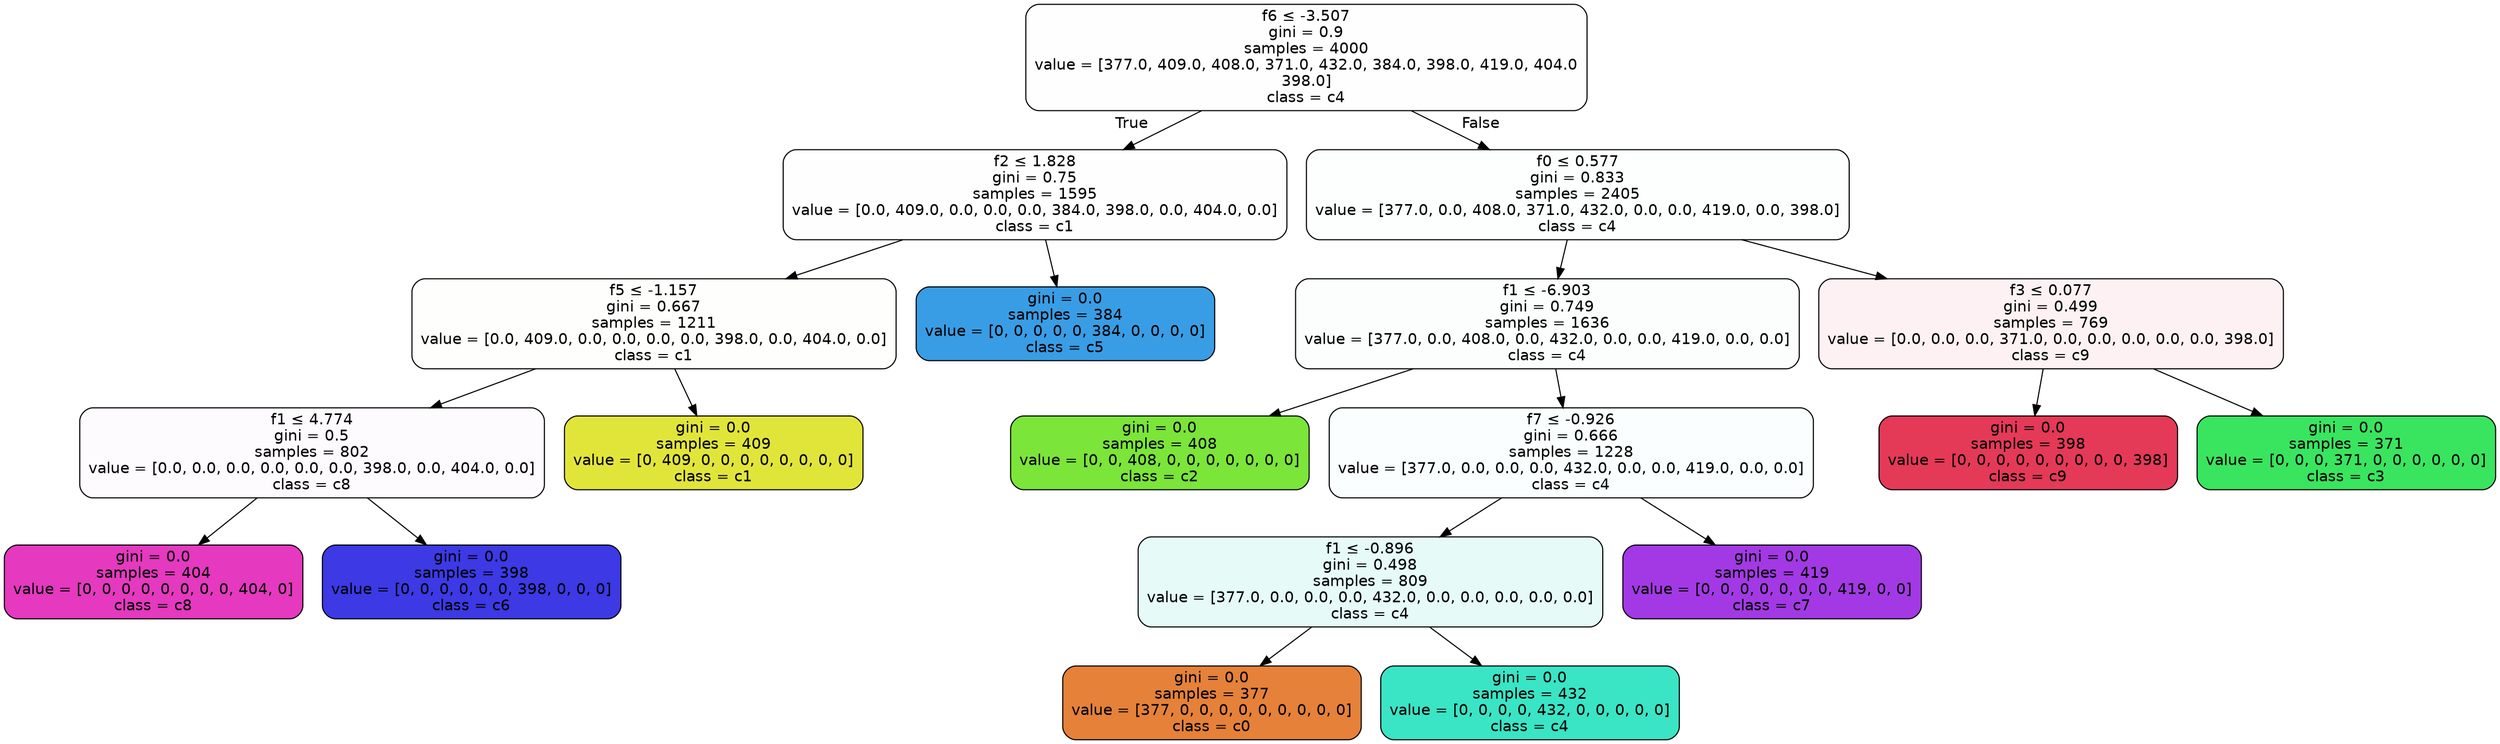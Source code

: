 digraph Tree {
node [shape=box, style="filled, rounded", color="black", fontname=helvetica] ;
edge [fontname=helvetica] ;
0 [label=<f6 &le; -3.507<br/>gini = 0.9<br/>samples = 4000<br/>value = [377.0, 409.0, 408.0, 371.0, 432.0, 384.0, 398.0, 419.0, 404.0<br/>398.0]<br/>class = c4>, fillcolor="#39e5c501"] ;
1 [label=<f2 &le; 1.828<br/>gini = 0.75<br/>samples = 1595<br/>value = [0.0, 409.0, 0.0, 0.0, 0.0, 384.0, 398.0, 0.0, 404.0, 0.0]<br/>class = c1>, fillcolor="#e2e53901"] ;
0 -> 1 [labeldistance=2.5, labelangle=45, headlabel="True"] ;
2 [label=<f5 &le; -1.157<br/>gini = 0.667<br/>samples = 1211<br/>value = [0.0, 409.0, 0.0, 0.0, 0.0, 0.0, 398.0, 0.0, 404.0, 0.0]<br/>class = c1>, fillcolor="#e2e53902"] ;
1 -> 2 ;
3 [label=<f1 &le; 4.774<br/>gini = 0.5<br/>samples = 802<br/>value = [0.0, 0.0, 0.0, 0.0, 0.0, 0.0, 398.0, 0.0, 404.0, 0.0]<br/>class = c8>, fillcolor="#e539c004"] ;
2 -> 3 ;
4 [label=<gini = 0.0<br/>samples = 404<br/>value = [0, 0, 0, 0, 0, 0, 0, 0, 404, 0]<br/>class = c8>, fillcolor="#e539c0ff"] ;
3 -> 4 ;
5 [label=<gini = 0.0<br/>samples = 398<br/>value = [0, 0, 0, 0, 0, 0, 398, 0, 0, 0]<br/>class = c6>, fillcolor="#3c39e5ff"] ;
3 -> 5 ;
6 [label=<gini = 0.0<br/>samples = 409<br/>value = [0, 409, 0, 0, 0, 0, 0, 0, 0, 0]<br/>class = c1>, fillcolor="#e2e539ff"] ;
2 -> 6 ;
7 [label=<gini = 0.0<br/>samples = 384<br/>value = [0, 0, 0, 0, 0, 384, 0, 0, 0, 0]<br/>class = c5>, fillcolor="#399de5ff"] ;
1 -> 7 ;
8 [label=<f0 &le; 0.577<br/>gini = 0.833<br/>samples = 2405<br/>value = [377.0, 0.0, 408.0, 371.0, 432.0, 0.0, 0.0, 419.0, 0.0, 398.0]<br/>class = c4>, fillcolor="#39e5c502"] ;
0 -> 8 [labeldistance=2.5, labelangle=-45, headlabel="False"] ;
9 [label=<f1 &le; -6.903<br/>gini = 0.749<br/>samples = 1636<br/>value = [377.0, 0.0, 408.0, 0.0, 432.0, 0.0, 0.0, 419.0, 0.0, 0.0]<br/>class = c4>, fillcolor="#39e5c503"] ;
8 -> 9 ;
10 [label=<gini = 0.0<br/>samples = 408<br/>value = [0, 0, 408, 0, 0, 0, 0, 0, 0, 0]<br/>class = c2>, fillcolor="#7be539ff"] ;
9 -> 10 ;
11 [label=<f7 &le; -0.926<br/>gini = 0.666<br/>samples = 1228<br/>value = [377.0, 0.0, 0.0, 0.0, 432.0, 0.0, 0.0, 419.0, 0.0, 0.0]<br/>class = c4>, fillcolor="#39e5c504"] ;
9 -> 11 ;
12 [label=<f1 &le; -0.896<br/>gini = 0.498<br/>samples = 809<br/>value = [377.0, 0.0, 0.0, 0.0, 432.0, 0.0, 0.0, 0.0, 0.0, 0.0]<br/>class = c4>, fillcolor="#39e5c520"] ;
11 -> 12 ;
13 [label=<gini = 0.0<br/>samples = 377<br/>value = [377, 0, 0, 0, 0, 0, 0, 0, 0, 0]<br/>class = c0>, fillcolor="#e58139ff"] ;
12 -> 13 ;
14 [label=<gini = 0.0<br/>samples = 432<br/>value = [0, 0, 0, 0, 432, 0, 0, 0, 0, 0]<br/>class = c4>, fillcolor="#39e5c5ff"] ;
12 -> 14 ;
15 [label=<gini = 0.0<br/>samples = 419<br/>value = [0, 0, 0, 0, 0, 0, 0, 419, 0, 0]<br/>class = c7>, fillcolor="#a339e5ff"] ;
11 -> 15 ;
16 [label=<f3 &le; 0.077<br/>gini = 0.499<br/>samples = 769<br/>value = [0.0, 0.0, 0.0, 371.0, 0.0, 0.0, 0.0, 0.0, 0.0, 398.0]<br/>class = c9>, fillcolor="#e5395811"] ;
8 -> 16 ;
17 [label=<gini = 0.0<br/>samples = 398<br/>value = [0, 0, 0, 0, 0, 0, 0, 0, 0, 398]<br/>class = c9>, fillcolor="#e53958ff"] ;
16 -> 17 ;
18 [label=<gini = 0.0<br/>samples = 371<br/>value = [0, 0, 0, 371, 0, 0, 0, 0, 0, 0]<br/>class = c3>, fillcolor="#39e55eff"] ;
16 -> 18 ;
}
